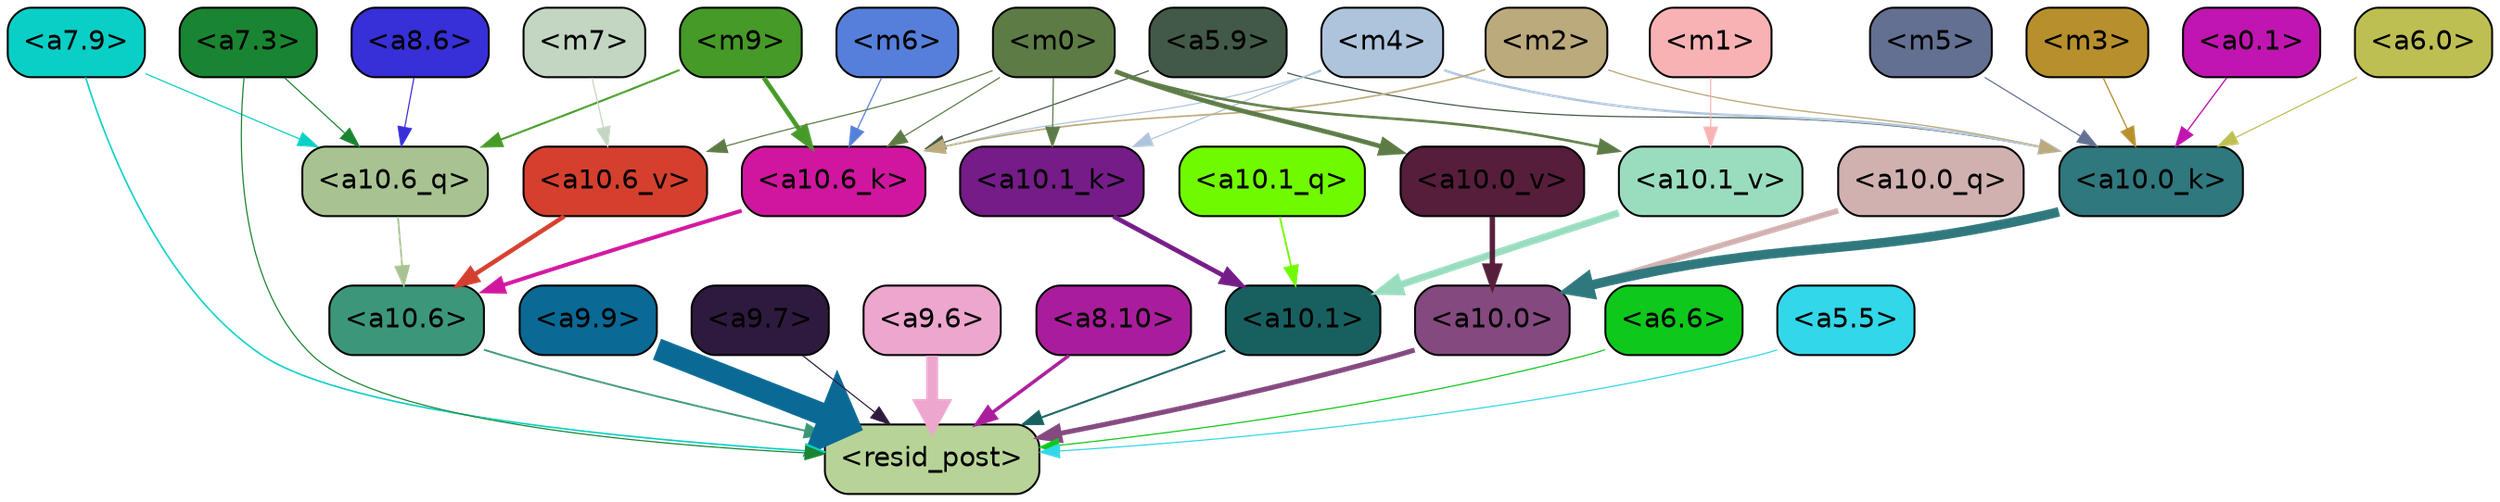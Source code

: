 strict digraph "" {
	graph [bgcolor=transparent,
		layout=dot,
		overlap=false,
		splines=true
	];
	"<a10.6>"	[color=black,
		fillcolor="#3c977a",
		fontname=Helvetica,
		shape=box,
		style="filled, rounded"];
	"<resid_post>"	[color=black,
		fillcolor="#b7d397",
		fontname=Helvetica,
		shape=box,
		style="filled, rounded"];
	"<a10.6>" -> "<resid_post>"	[color="#3c977a",
		penwidth=0.9498605728149414];
	"<a10.1>"	[color=black,
		fillcolor="#186060",
		fontname=Helvetica,
		shape=box,
		style="filled, rounded"];
	"<a10.1>" -> "<resid_post>"	[color="#186060",
		penwidth=1.0084514617919922];
	"<a10.0>"	[color=black,
		fillcolor="#84497f",
		fontname=Helvetica,
		shape=box,
		style="filled, rounded"];
	"<a10.0>" -> "<resid_post>"	[color="#84497f",
		penwidth=2.5814952850341797];
	"<a9.9>"	[color=black,
		fillcolor="#0a6995",
		fontname=Helvetica,
		shape=box,
		style="filled, rounded"];
	"<a9.9>" -> "<resid_post>"	[color="#0a6995",
		penwidth=11.610888481140137];
	"<a9.7>"	[color=black,
		fillcolor="#2e1a3f",
		fontname=Helvetica,
		shape=box,
		style="filled, rounded"];
	"<a9.7>" -> "<resid_post>"	[color="#2e1a3f",
		penwidth=0.6];
	"<a9.6>"	[color=black,
		fillcolor="#eda6cd",
		fontname=Helvetica,
		shape=box,
		style="filled, rounded"];
	"<a9.6>" -> "<resid_post>"	[color="#eda6cd",
		penwidth=6.121421813964844];
	"<a8.10>"	[color=black,
		fillcolor="#a91d9c",
		fontname=Helvetica,
		shape=box,
		style="filled, rounded"];
	"<a8.10>" -> "<resid_post>"	[color="#a91d9c",
		penwidth=1.7841739654541016];
	"<a7.9>"	[color=black,
		fillcolor="#09cfc7",
		fontname=Helvetica,
		shape=box,
		style="filled, rounded"];
	"<a7.9>" -> "<resid_post>"	[color="#09cfc7",
		penwidth=0.8109169006347656];
	"<a10.6_q>"	[color=black,
		fillcolor="#a8c391",
		fontname=Helvetica,
		shape=box,
		style="filled, rounded"];
	"<a7.9>" -> "<a10.6_q>"	[color="#09cfc7",
		penwidth=0.6];
	"<a7.3>"	[color=black,
		fillcolor="#198431",
		fontname=Helvetica,
		shape=box,
		style="filled, rounded"];
	"<a7.3>" -> "<resid_post>"	[color="#198431",
		penwidth=0.6];
	"<a7.3>" -> "<a10.6_q>"	[color="#198431",
		penwidth=0.6];
	"<a6.6>"	[color=black,
		fillcolor="#0fc81c",
		fontname=Helvetica,
		shape=box,
		style="filled, rounded"];
	"<a6.6>" -> "<resid_post>"	[color="#0fc81c",
		penwidth=0.6];
	"<a5.5>"	[color=black,
		fillcolor="#32d7e9",
		fontname=Helvetica,
		shape=box,
		style="filled, rounded"];
	"<a5.5>" -> "<resid_post>"	[color="#32d7e9",
		penwidth=0.6];
	"<a10.6_q>" -> "<a10.6>"	[color="#a8c391",
		penwidth=0.9244728088378906];
	"<a10.1_q>"	[color=black,
		fillcolor="#70fa00",
		fontname=Helvetica,
		shape=box,
		style="filled, rounded"];
	"<a10.1_q>" -> "<a10.1>"	[color="#70fa00",
		penwidth=0.9268798828125];
	"<a10.0_q>"	[color=black,
		fillcolor="#d1b0b0",
		fontname=Helvetica,
		shape=box,
		style="filled, rounded"];
	"<a10.0_q>" -> "<a10.0>"	[color="#d1b0b0",
		penwidth=2.905670166015625];
	"<a10.6_k>"	[color=black,
		fillcolor="#d0169f",
		fontname=Helvetica,
		shape=box,
		style="filled, rounded"];
	"<a10.6_k>" -> "<a10.6>"	[color="#d0169f",
		penwidth=2.0319366455078125];
	"<a10.1_k>"	[color=black,
		fillcolor="#751c88",
		fontname=Helvetica,
		shape=box,
		style="filled, rounded"];
	"<a10.1_k>" -> "<a10.1>"	[color="#751c88",
		penwidth=2.4037628173828125];
	"<a10.0_k>"	[color=black,
		fillcolor="#2f787d",
		fontname=Helvetica,
		shape=box,
		style="filled, rounded"];
	"<a10.0_k>" -> "<a10.0>"	[color="#2f787d",
		penwidth=4.9319305419921875];
	"<a10.6_v>"	[color=black,
		fillcolor="#d53f2e",
		fontname=Helvetica,
		shape=box,
		style="filled, rounded"];
	"<a10.6_v>" -> "<a10.6>"	[color="#d53f2e",
		penwidth=2.290935516357422];
	"<a10.1_v>"	[color=black,
		fillcolor="#99ddbe",
		fontname=Helvetica,
		shape=box,
		style="filled, rounded"];
	"<a10.1_v>" -> "<a10.1>"	[color="#99ddbe",
		penwidth=3.6398468017578125];
	"<a10.0_v>"	[color=black,
		fillcolor="#561e3b",
		fontname=Helvetica,
		shape=box,
		style="filled, rounded"];
	"<a10.0_v>" -> "<a10.0>"	[color="#561e3b",
		penwidth=2.7666168212890625];
	"<m9>"	[color=black,
		fillcolor="#469a27",
		fontname=Helvetica,
		shape=box,
		style="filled, rounded"];
	"<m9>" -> "<a10.6_q>"	[color="#469a27",
		penwidth=1.0384025573730469];
	"<m9>" -> "<a10.6_k>"	[color="#469a27",
		penwidth=2.371124267578125];
	"<a8.6>"	[color=black,
		fillcolor="#372fd7",
		fontname=Helvetica,
		shape=box,
		style="filled, rounded"];
	"<a8.6>" -> "<a10.6_q>"	[color="#372fd7",
		penwidth=0.6];
	"<m6>"	[color=black,
		fillcolor="#557fda",
		fontname=Helvetica,
		shape=box,
		style="filled, rounded"];
	"<m6>" -> "<a10.6_k>"	[color="#557fda",
		penwidth=0.6];
	"<a5.9>"	[color=black,
		fillcolor="#425947",
		fontname=Helvetica,
		shape=box,
		style="filled, rounded"];
	"<a5.9>" -> "<a10.6_k>"	[color="#425947",
		penwidth=0.6];
	"<a5.9>" -> "<a10.0_k>"	[color="#425947",
		penwidth=0.6];
	"<m4>"	[color=black,
		fillcolor="#aec4dc",
		fontname=Helvetica,
		shape=box,
		style="filled, rounded"];
	"<m4>" -> "<a10.6_k>"	[color="#aec4dc",
		penwidth=0.6];
	"<m4>" -> "<a10.1_k>"	[color="#aec4dc",
		penwidth=0.6];
	"<m4>" -> "<a10.0_k>"	[color="#aec4dc",
		penwidth=1.230804443359375];
	"<m2>"	[color=black,
		fillcolor="#bbaa7c",
		fontname=Helvetica,
		shape=box,
		style="filled, rounded"];
	"<m2>" -> "<a10.6_k>"	[color="#bbaa7c",
		penwidth=0.8380241394042969];
	"<m2>" -> "<a10.0_k>"	[color="#bbaa7c",
		penwidth=0.6622200012207031];
	"<m0>"	[color=black,
		fillcolor="#5d7b45",
		fontname=Helvetica,
		shape=box,
		style="filled, rounded"];
	"<m0>" -> "<a10.6_k>"	[color="#5d7b45",
		penwidth=0.6];
	"<m0>" -> "<a10.1_k>"	[color="#5d7b45",
		penwidth=0.6];
	"<m0>" -> "<a10.6_v>"	[color="#5d7b45",
		penwidth=0.6];
	"<m0>" -> "<a10.1_v>"	[color="#5d7b45",
		penwidth=1.3360328674316406];
	"<m0>" -> "<a10.0_v>"	[color="#5d7b45",
		penwidth=2.4083595275878906];
	"<a6.0>"	[color=black,
		fillcolor="#bebf52",
		fontname=Helvetica,
		shape=box,
		style="filled, rounded"];
	"<a6.0>" -> "<a10.0_k>"	[color="#bebf52",
		penwidth=0.6];
	"<m5>"	[color=black,
		fillcolor="#637092",
		fontname=Helvetica,
		shape=box,
		style="filled, rounded"];
	"<m5>" -> "<a10.0_k>"	[color="#637092",
		penwidth=0.6];
	"<m3>"	[color=black,
		fillcolor="#b88f2d",
		fontname=Helvetica,
		shape=box,
		style="filled, rounded"];
	"<m3>" -> "<a10.0_k>"	[color="#b88f2d",
		penwidth=0.6506614685058594];
	"<a0.1>"	[color=black,
		fillcolor="#c115b1",
		fontname=Helvetica,
		shape=box,
		style="filled, rounded"];
	"<a0.1>" -> "<a10.0_k>"	[color="#c115b1",
		penwidth=0.6768684387207031];
	"<m7>"	[color=black,
		fillcolor="#c3d6c2",
		fontname=Helvetica,
		shape=box,
		style="filled, rounded"];
	"<m7>" -> "<a10.6_v>"	[color="#c3d6c2",
		penwidth=0.6];
	"<m1>"	[color=black,
		fillcolor="#f9b2b3",
		fontname=Helvetica,
		shape=box,
		style="filled, rounded"];
	"<m1>" -> "<a10.1_v>"	[color="#f9b2b3",
		penwidth=0.6];
}
